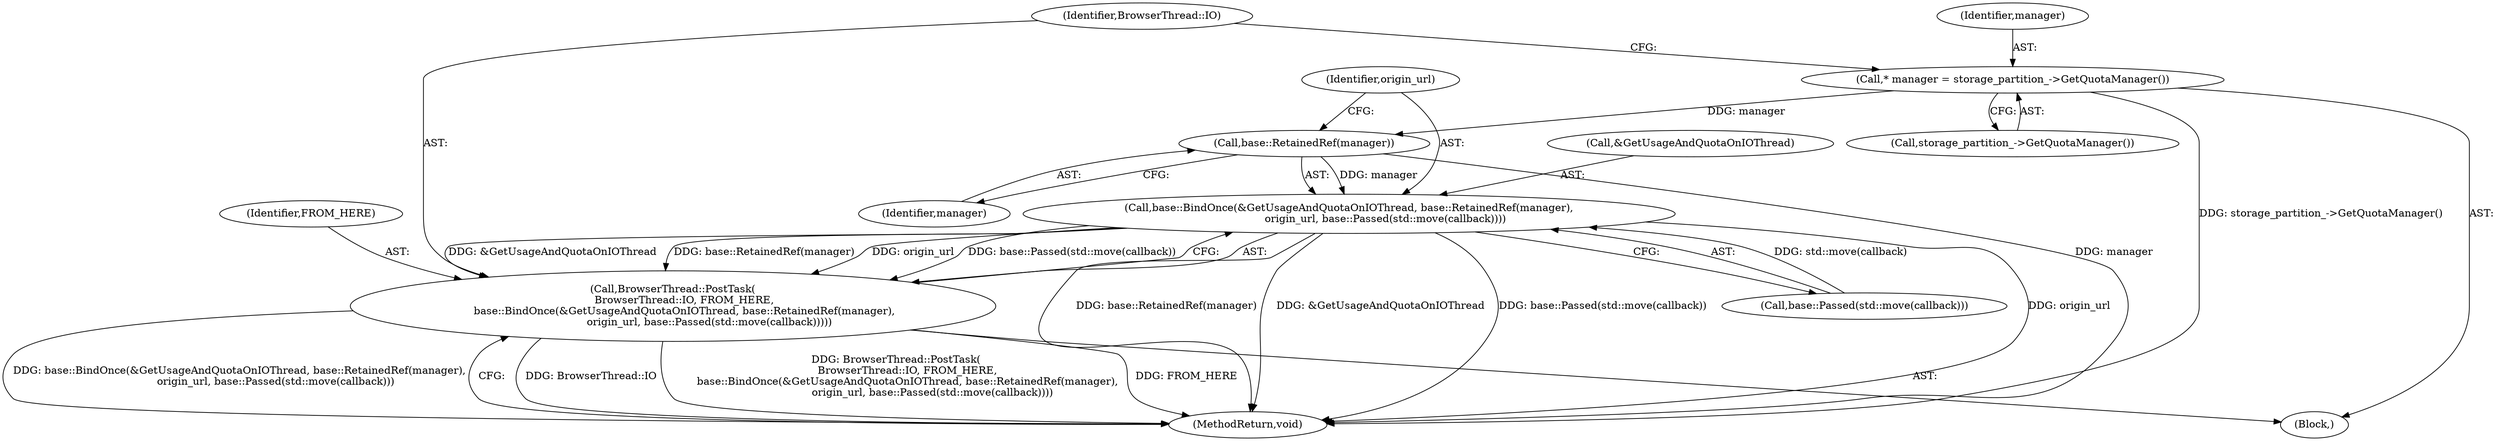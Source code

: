 digraph "0_Chrome_3c8e4852477d5b1e2da877808c998dc57db9460f_32@pointer" {
"1000122" [label="(Call,* manager = storage_partition_->GetQuotaManager())"];
"1000131" [label="(Call,base::RetainedRef(manager))"];
"1000128" [label="(Call,base::BindOnce(&GetUsageAndQuotaOnIOThread, base::RetainedRef(manager),\n                      origin_url, base::Passed(std::move(callback))))"];
"1000125" [label="(Call,BrowserThread::PostTask(\n       BrowserThread::IO, FROM_HERE,\n       base::BindOnce(&GetUsageAndQuotaOnIOThread, base::RetainedRef(manager),\n                      origin_url, base::Passed(std::move(callback)))))"];
"1000129" [label="(Call,&GetUsageAndQuotaOnIOThread)"];
"1000126" [label="(Identifier,BrowserThread::IO)"];
"1000123" [label="(Identifier,manager)"];
"1000122" [label="(Call,* manager = storage_partition_->GetQuotaManager())"];
"1000137" [label="(MethodReturn,void)"];
"1000133" [label="(Identifier,origin_url)"];
"1000134" [label="(Call,base::Passed(std::move(callback)))"];
"1000124" [label="(Call,storage_partition_->GetQuotaManager())"];
"1000128" [label="(Call,base::BindOnce(&GetUsageAndQuotaOnIOThread, base::RetainedRef(manager),\n                      origin_url, base::Passed(std::move(callback))))"];
"1000125" [label="(Call,BrowserThread::PostTask(\n       BrowserThread::IO, FROM_HERE,\n       base::BindOnce(&GetUsageAndQuotaOnIOThread, base::RetainedRef(manager),\n                      origin_url, base::Passed(std::move(callback)))))"];
"1000127" [label="(Identifier,FROM_HERE)"];
"1000132" [label="(Identifier,manager)"];
"1000103" [label="(Block,)"];
"1000131" [label="(Call,base::RetainedRef(manager))"];
"1000122" -> "1000103"  [label="AST: "];
"1000122" -> "1000124"  [label="CFG: "];
"1000123" -> "1000122"  [label="AST: "];
"1000124" -> "1000122"  [label="AST: "];
"1000126" -> "1000122"  [label="CFG: "];
"1000122" -> "1000137"  [label="DDG: storage_partition_->GetQuotaManager()"];
"1000122" -> "1000131"  [label="DDG: manager"];
"1000131" -> "1000128"  [label="AST: "];
"1000131" -> "1000132"  [label="CFG: "];
"1000132" -> "1000131"  [label="AST: "];
"1000133" -> "1000131"  [label="CFG: "];
"1000131" -> "1000137"  [label="DDG: manager"];
"1000131" -> "1000128"  [label="DDG: manager"];
"1000128" -> "1000125"  [label="AST: "];
"1000128" -> "1000134"  [label="CFG: "];
"1000129" -> "1000128"  [label="AST: "];
"1000133" -> "1000128"  [label="AST: "];
"1000134" -> "1000128"  [label="AST: "];
"1000125" -> "1000128"  [label="CFG: "];
"1000128" -> "1000137"  [label="DDG: &GetUsageAndQuotaOnIOThread"];
"1000128" -> "1000137"  [label="DDG: base::Passed(std::move(callback))"];
"1000128" -> "1000137"  [label="DDG: origin_url"];
"1000128" -> "1000137"  [label="DDG: base::RetainedRef(manager)"];
"1000128" -> "1000125"  [label="DDG: &GetUsageAndQuotaOnIOThread"];
"1000128" -> "1000125"  [label="DDG: base::RetainedRef(manager)"];
"1000128" -> "1000125"  [label="DDG: origin_url"];
"1000128" -> "1000125"  [label="DDG: base::Passed(std::move(callback))"];
"1000134" -> "1000128"  [label="DDG: std::move(callback)"];
"1000125" -> "1000103"  [label="AST: "];
"1000126" -> "1000125"  [label="AST: "];
"1000127" -> "1000125"  [label="AST: "];
"1000137" -> "1000125"  [label="CFG: "];
"1000125" -> "1000137"  [label="DDG: BrowserThread::IO"];
"1000125" -> "1000137"  [label="DDG: BrowserThread::PostTask(\n       BrowserThread::IO, FROM_HERE,\n       base::BindOnce(&GetUsageAndQuotaOnIOThread, base::RetainedRef(manager),\n                      origin_url, base::Passed(std::move(callback))))"];
"1000125" -> "1000137"  [label="DDG: FROM_HERE"];
"1000125" -> "1000137"  [label="DDG: base::BindOnce(&GetUsageAndQuotaOnIOThread, base::RetainedRef(manager),\n                      origin_url, base::Passed(std::move(callback)))"];
}
